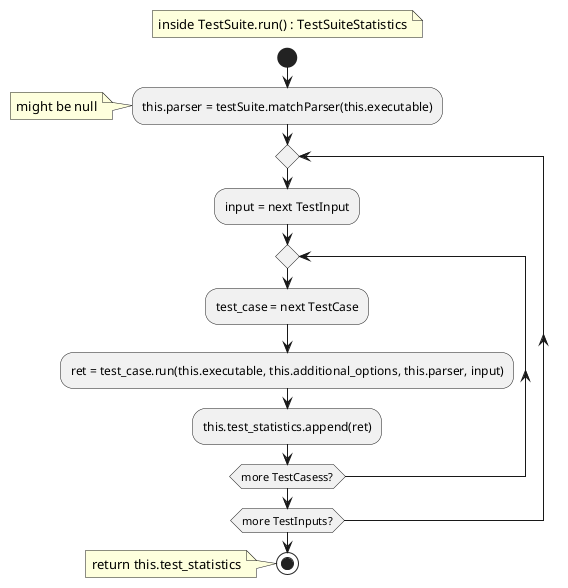 @startuml
floating note: inside TestSuite.run() : TestSuiteStatistics
start

:this.parser = testSuite.matchParser(this.executable);
note: might be null

repeat
:input = next TestInput;
repeat
:test_case = next TestCase;
:ret = test_case.run(this.executable, this.additional_options, this.parser, input);
:this.test_statistics.append(ret);
repeat while (more TestCasess?)
repeat while (more TestInputs?)

stop
note: return this.test_statistics

@enduml
